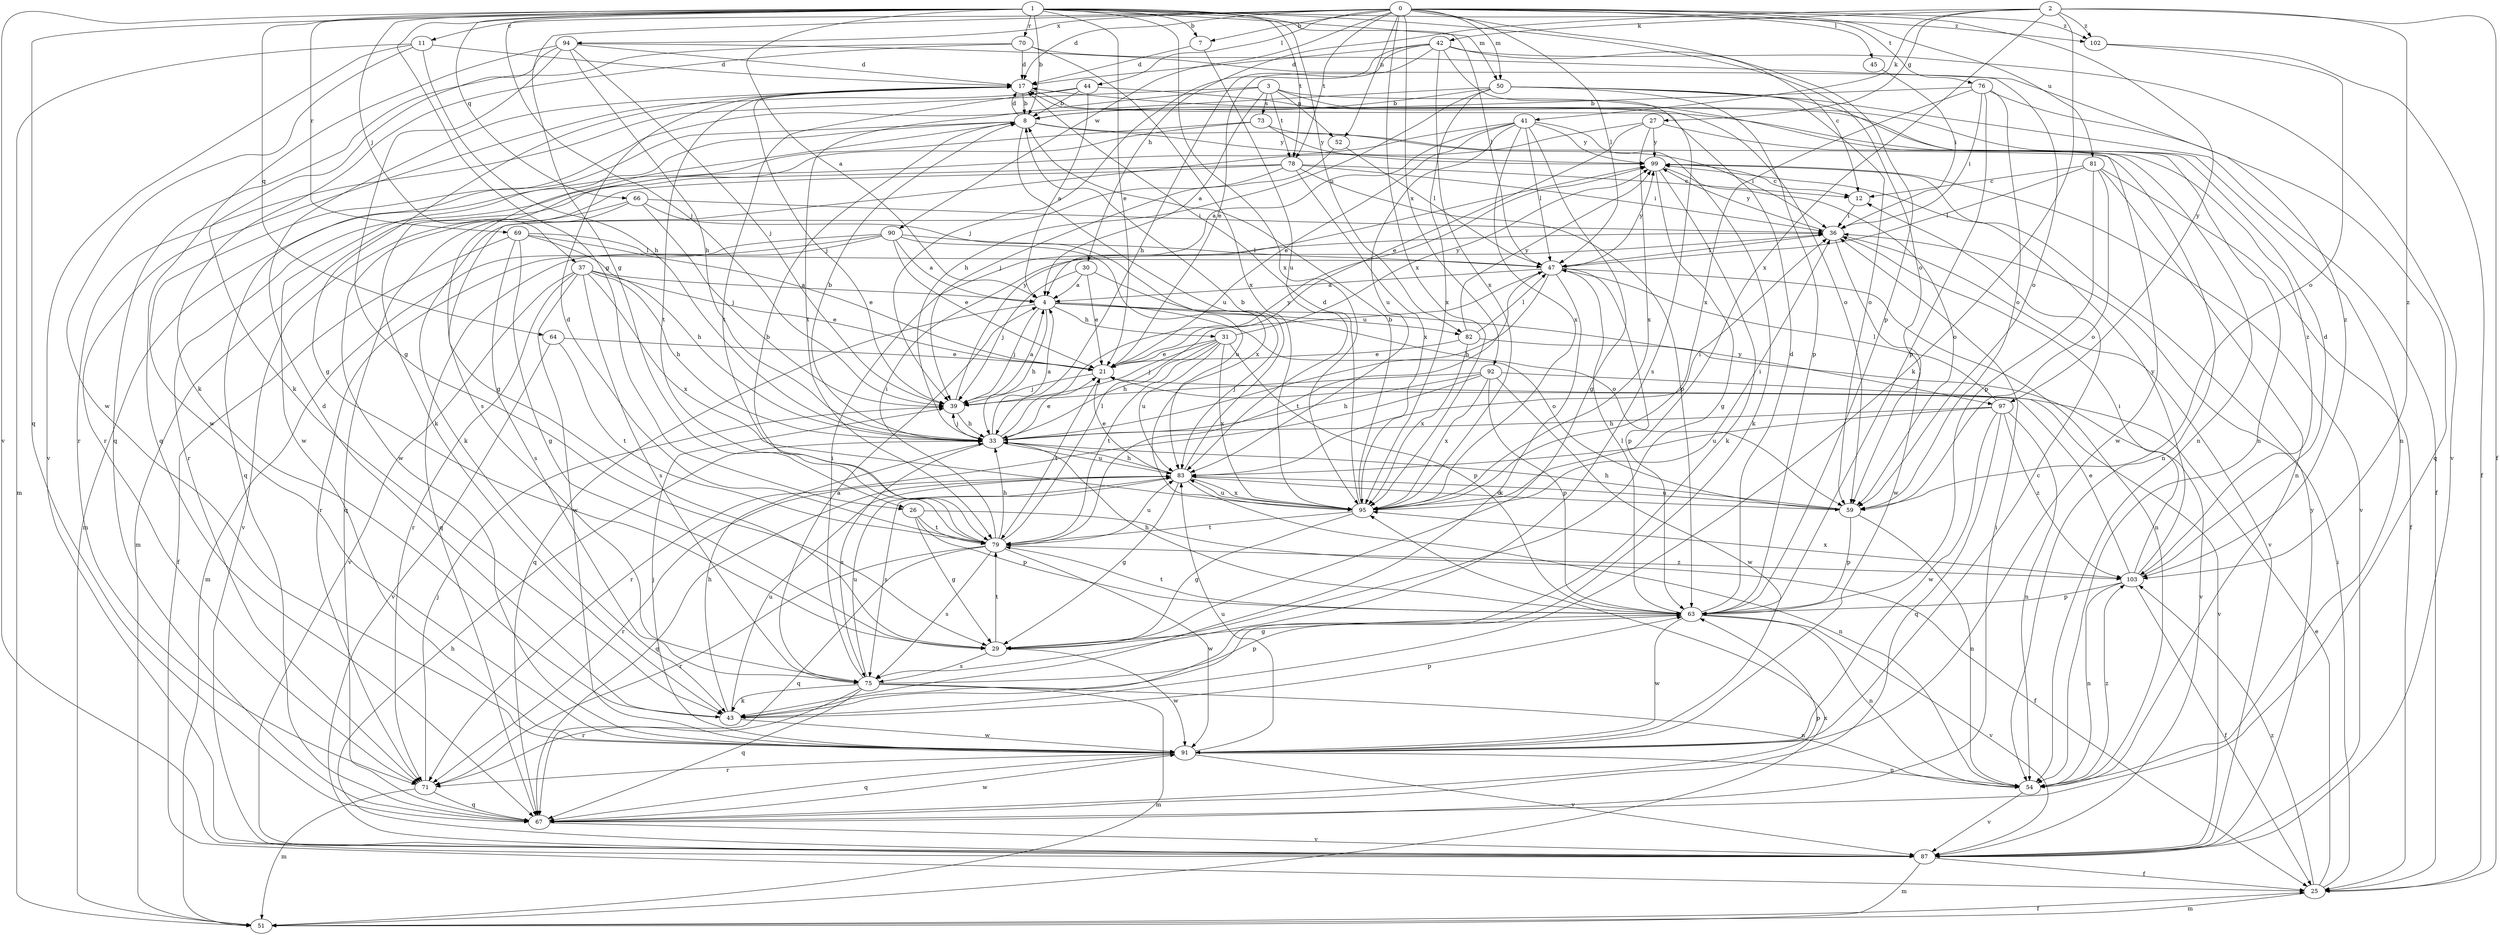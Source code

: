 strict digraph  {
0;
1;
2;
3;
4;
7;
8;
11;
12;
17;
21;
25;
26;
27;
29;
30;
31;
33;
36;
37;
39;
41;
42;
43;
44;
45;
47;
50;
51;
52;
54;
59;
63;
64;
66;
67;
69;
70;
71;
73;
75;
76;
78;
79;
81;
82;
83;
87;
90;
91;
92;
94;
95;
97;
99;
102;
103;
0 -> 7  [label=b];
0 -> 11  [label=c];
0 -> 17  [label=d];
0 -> 26  [label=g];
0 -> 44  [label=l];
0 -> 45  [label=l];
0 -> 47  [label=l];
0 -> 50  [label=m];
0 -> 52  [label=n];
0 -> 63  [label=p];
0 -> 76  [label=t];
0 -> 78  [label=t];
0 -> 81  [label=u];
0 -> 90  [label=w];
0 -> 92  [label=x];
0 -> 94  [label=x];
0 -> 95  [label=x];
0 -> 97  [label=y];
0 -> 102  [label=z];
1 -> 4  [label=a];
1 -> 7  [label=b];
1 -> 8  [label=b];
1 -> 21  [label=e];
1 -> 26  [label=g];
1 -> 37  [label=j];
1 -> 39  [label=j];
1 -> 47  [label=l];
1 -> 50  [label=m];
1 -> 59  [label=o];
1 -> 64  [label=q];
1 -> 66  [label=q];
1 -> 67  [label=q];
1 -> 69  [label=r];
1 -> 70  [label=r];
1 -> 78  [label=t];
1 -> 82  [label=u];
1 -> 87  [label=v];
1 -> 95  [label=x];
1 -> 102  [label=z];
2 -> 25  [label=f];
2 -> 27  [label=g];
2 -> 30  [label=h];
2 -> 41  [label=k];
2 -> 42  [label=k];
2 -> 43  [label=k];
2 -> 95  [label=x];
2 -> 102  [label=z];
2 -> 103  [label=z];
3 -> 4  [label=a];
3 -> 52  [label=n];
3 -> 54  [label=n];
3 -> 59  [label=o];
3 -> 71  [label=r];
3 -> 73  [label=s];
3 -> 78  [label=t];
3 -> 79  [label=t];
4 -> 31  [label=h];
4 -> 33  [label=h];
4 -> 39  [label=j];
4 -> 59  [label=o];
4 -> 67  [label=q];
4 -> 82  [label=u];
4 -> 97  [label=y];
7 -> 17  [label=d];
7 -> 83  [label=u];
8 -> 17  [label=d];
8 -> 29  [label=g];
8 -> 54  [label=n];
8 -> 67  [label=q];
8 -> 83  [label=u];
8 -> 91  [label=w];
8 -> 99  [label=y];
11 -> 17  [label=d];
11 -> 33  [label=h];
11 -> 51  [label=m];
11 -> 87  [label=v];
11 -> 91  [label=w];
12 -> 36  [label=i];
17 -> 8  [label=b];
17 -> 29  [label=g];
17 -> 39  [label=j];
17 -> 79  [label=t];
17 -> 103  [label=z];
21 -> 39  [label=j];
21 -> 79  [label=t];
25 -> 21  [label=e];
25 -> 36  [label=i];
25 -> 51  [label=m];
25 -> 103  [label=z];
26 -> 25  [label=f];
26 -> 29  [label=g];
26 -> 63  [label=p];
26 -> 79  [label=t];
27 -> 21  [label=e];
27 -> 75  [label=s];
27 -> 91  [label=w];
27 -> 95  [label=x];
27 -> 99  [label=y];
29 -> 75  [label=s];
29 -> 79  [label=t];
29 -> 91  [label=w];
30 -> 4  [label=a];
30 -> 21  [label=e];
30 -> 39  [label=j];
30 -> 59  [label=o];
31 -> 21  [label=e];
31 -> 33  [label=h];
31 -> 39  [label=j];
31 -> 63  [label=p];
31 -> 79  [label=t];
31 -> 83  [label=u];
31 -> 95  [label=x];
31 -> 99  [label=y];
33 -> 4  [label=a];
33 -> 8  [label=b];
33 -> 21  [label=e];
33 -> 39  [label=j];
33 -> 75  [label=s];
33 -> 83  [label=u];
33 -> 99  [label=y];
36 -> 47  [label=l];
36 -> 87  [label=v];
36 -> 91  [label=w];
36 -> 99  [label=y];
37 -> 4  [label=a];
37 -> 21  [label=e];
37 -> 33  [label=h];
37 -> 71  [label=r];
37 -> 75  [label=s];
37 -> 87  [label=v];
37 -> 91  [label=w];
37 -> 95  [label=x];
39 -> 4  [label=a];
39 -> 33  [label=h];
39 -> 99  [label=y];
41 -> 4  [label=a];
41 -> 21  [label=e];
41 -> 29  [label=g];
41 -> 43  [label=k];
41 -> 47  [label=l];
41 -> 71  [label=r];
41 -> 83  [label=u];
41 -> 95  [label=x];
41 -> 99  [label=y];
42 -> 12  [label=c];
42 -> 17  [label=d];
42 -> 21  [label=e];
42 -> 33  [label=h];
42 -> 39  [label=j];
42 -> 75  [label=s];
42 -> 87  [label=v];
42 -> 95  [label=x];
43 -> 17  [label=d];
43 -> 33  [label=h];
43 -> 63  [label=p];
43 -> 83  [label=u];
43 -> 91  [label=w];
44 -> 4  [label=a];
44 -> 8  [label=b];
44 -> 54  [label=n];
44 -> 71  [label=r];
44 -> 79  [label=t];
45 -> 36  [label=i];
47 -> 4  [label=a];
47 -> 33  [label=h];
47 -> 43  [label=k];
47 -> 54  [label=n];
47 -> 63  [label=p];
47 -> 79  [label=t];
47 -> 99  [label=y];
50 -> 8  [label=b];
50 -> 25  [label=f];
50 -> 33  [label=h];
50 -> 54  [label=n];
50 -> 59  [label=o];
50 -> 63  [label=p];
50 -> 91  [label=w];
50 -> 95  [label=x];
51 -> 25  [label=f];
51 -> 95  [label=x];
52 -> 39  [label=j];
52 -> 47  [label=l];
54 -> 87  [label=v];
54 -> 103  [label=z];
59 -> 33  [label=h];
59 -> 54  [label=n];
59 -> 63  [label=p];
59 -> 83  [label=u];
63 -> 17  [label=d];
63 -> 29  [label=g];
63 -> 33  [label=h];
63 -> 47  [label=l];
63 -> 54  [label=n];
63 -> 79  [label=t];
63 -> 87  [label=v];
63 -> 91  [label=w];
64 -> 21  [label=e];
64 -> 79  [label=t];
64 -> 87  [label=v];
66 -> 36  [label=i];
66 -> 39  [label=j];
66 -> 67  [label=q];
66 -> 87  [label=v];
66 -> 95  [label=x];
67 -> 36  [label=i];
67 -> 63  [label=p];
67 -> 87  [label=v];
67 -> 91  [label=w];
69 -> 21  [label=e];
69 -> 25  [label=f];
69 -> 29  [label=g];
69 -> 33  [label=h];
69 -> 47  [label=l];
69 -> 75  [label=s];
70 -> 17  [label=d];
70 -> 43  [label=k];
70 -> 67  [label=q];
70 -> 95  [label=x];
70 -> 103  [label=z];
71 -> 39  [label=j];
71 -> 51  [label=m];
71 -> 67  [label=q];
73 -> 36  [label=i];
73 -> 43  [label=k];
73 -> 51  [label=m];
73 -> 99  [label=y];
75 -> 4  [label=a];
75 -> 36  [label=i];
75 -> 43  [label=k];
75 -> 51  [label=m];
75 -> 54  [label=n];
75 -> 63  [label=p];
75 -> 67  [label=q];
75 -> 71  [label=r];
75 -> 83  [label=u];
76 -> 8  [label=b];
76 -> 36  [label=i];
76 -> 59  [label=o];
76 -> 63  [label=p];
76 -> 67  [label=q];
76 -> 95  [label=x];
78 -> 12  [label=c];
78 -> 36  [label=i];
78 -> 43  [label=k];
78 -> 51  [label=m];
78 -> 63  [label=p];
78 -> 91  [label=w];
78 -> 95  [label=x];
79 -> 8  [label=b];
79 -> 17  [label=d];
79 -> 33  [label=h];
79 -> 36  [label=i];
79 -> 47  [label=l];
79 -> 67  [label=q];
79 -> 71  [label=r];
79 -> 75  [label=s];
79 -> 83  [label=u];
79 -> 91  [label=w];
79 -> 103  [label=z];
81 -> 12  [label=c];
81 -> 25  [label=f];
81 -> 47  [label=l];
81 -> 54  [label=n];
81 -> 59  [label=o];
81 -> 63  [label=p];
82 -> 21  [label=e];
82 -> 47  [label=l];
82 -> 87  [label=v];
82 -> 95  [label=x];
82 -> 99  [label=y];
83 -> 8  [label=b];
83 -> 21  [label=e];
83 -> 29  [label=g];
83 -> 33  [label=h];
83 -> 36  [label=i];
83 -> 54  [label=n];
83 -> 59  [label=o];
83 -> 67  [label=q];
83 -> 71  [label=r];
83 -> 75  [label=s];
83 -> 95  [label=x];
87 -> 25  [label=f];
87 -> 33  [label=h];
87 -> 51  [label=m];
87 -> 99  [label=y];
90 -> 4  [label=a];
90 -> 21  [label=e];
90 -> 47  [label=l];
90 -> 51  [label=m];
90 -> 67  [label=q];
90 -> 71  [label=r];
90 -> 83  [label=u];
91 -> 12  [label=c];
91 -> 39  [label=j];
91 -> 54  [label=n];
91 -> 67  [label=q];
91 -> 71  [label=r];
91 -> 83  [label=u];
91 -> 87  [label=v];
92 -> 33  [label=h];
92 -> 39  [label=j];
92 -> 63  [label=p];
92 -> 71  [label=r];
92 -> 87  [label=v];
92 -> 91  [label=w];
92 -> 95  [label=x];
94 -> 17  [label=d];
94 -> 29  [label=g];
94 -> 33  [label=h];
94 -> 39  [label=j];
94 -> 43  [label=k];
94 -> 59  [label=o];
94 -> 67  [label=q];
95 -> 8  [label=b];
95 -> 17  [label=d];
95 -> 29  [label=g];
95 -> 36  [label=i];
95 -> 79  [label=t];
95 -> 83  [label=u];
97 -> 33  [label=h];
97 -> 47  [label=l];
97 -> 54  [label=n];
97 -> 67  [label=q];
97 -> 83  [label=u];
97 -> 91  [label=w];
97 -> 103  [label=z];
99 -> 12  [label=c];
99 -> 29  [label=g];
99 -> 43  [label=k];
99 -> 59  [label=o];
99 -> 87  [label=v];
102 -> 25  [label=f];
102 -> 59  [label=o];
103 -> 17  [label=d];
103 -> 21  [label=e];
103 -> 25  [label=f];
103 -> 36  [label=i];
103 -> 54  [label=n];
103 -> 63  [label=p];
103 -> 95  [label=x];
103 -> 99  [label=y];
}
